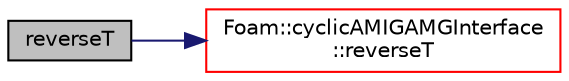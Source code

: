 digraph "reverseT"
{
  bgcolor="transparent";
  edge [fontname="Helvetica",fontsize="10",labelfontname="Helvetica",labelfontsize="10"];
  node [fontname="Helvetica",fontsize="10",shape=record];
  rankdir="LR";
  Node26 [label="reverseT",height=0.2,width=0.4,color="black", fillcolor="grey75", style="filled", fontcolor="black"];
  Node26 -> Node27 [color="midnightblue",fontsize="10",style="solid",fontname="Helvetica"];
  Node27 [label="Foam::cyclicAMIGAMGInterface\l::reverseT",height=0.2,width=0.4,color="red",URL="$a26037.html#a3b6ef41753c72a78fb451b2a4327c899",tooltip="Return neighbour-cell transformation tensor. "];
}
